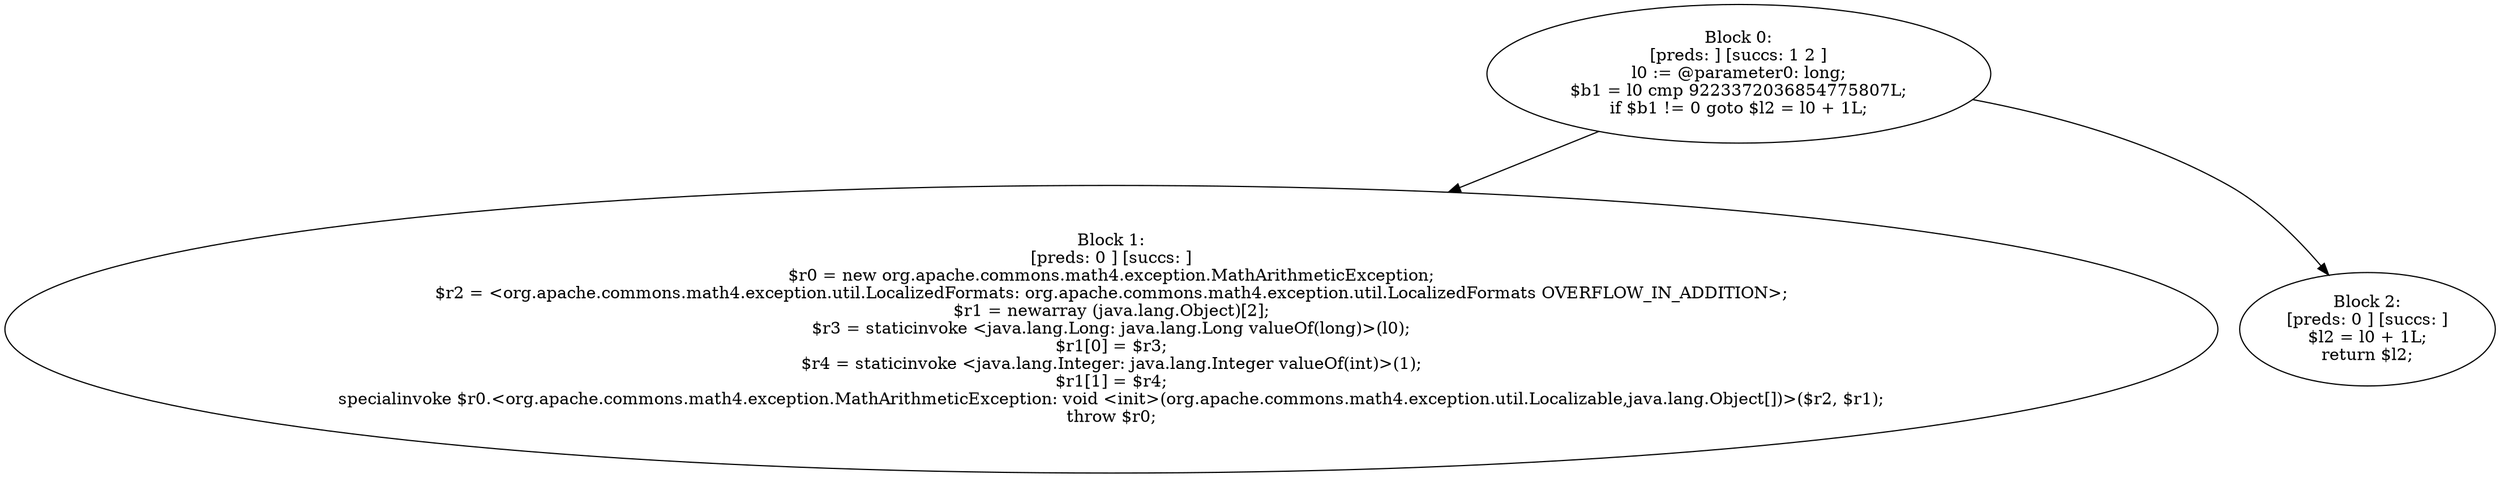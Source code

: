 digraph "unitGraph" {
    "Block 0:
[preds: ] [succs: 1 2 ]
l0 := @parameter0: long;
$b1 = l0 cmp 9223372036854775807L;
if $b1 != 0 goto $l2 = l0 + 1L;
"
    "Block 1:
[preds: 0 ] [succs: ]
$r0 = new org.apache.commons.math4.exception.MathArithmeticException;
$r2 = <org.apache.commons.math4.exception.util.LocalizedFormats: org.apache.commons.math4.exception.util.LocalizedFormats OVERFLOW_IN_ADDITION>;
$r1 = newarray (java.lang.Object)[2];
$r3 = staticinvoke <java.lang.Long: java.lang.Long valueOf(long)>(l0);
$r1[0] = $r3;
$r4 = staticinvoke <java.lang.Integer: java.lang.Integer valueOf(int)>(1);
$r1[1] = $r4;
specialinvoke $r0.<org.apache.commons.math4.exception.MathArithmeticException: void <init>(org.apache.commons.math4.exception.util.Localizable,java.lang.Object[])>($r2, $r1);
throw $r0;
"
    "Block 2:
[preds: 0 ] [succs: ]
$l2 = l0 + 1L;
return $l2;
"
    "Block 0:
[preds: ] [succs: 1 2 ]
l0 := @parameter0: long;
$b1 = l0 cmp 9223372036854775807L;
if $b1 != 0 goto $l2 = l0 + 1L;
"->"Block 1:
[preds: 0 ] [succs: ]
$r0 = new org.apache.commons.math4.exception.MathArithmeticException;
$r2 = <org.apache.commons.math4.exception.util.LocalizedFormats: org.apache.commons.math4.exception.util.LocalizedFormats OVERFLOW_IN_ADDITION>;
$r1 = newarray (java.lang.Object)[2];
$r3 = staticinvoke <java.lang.Long: java.lang.Long valueOf(long)>(l0);
$r1[0] = $r3;
$r4 = staticinvoke <java.lang.Integer: java.lang.Integer valueOf(int)>(1);
$r1[1] = $r4;
specialinvoke $r0.<org.apache.commons.math4.exception.MathArithmeticException: void <init>(org.apache.commons.math4.exception.util.Localizable,java.lang.Object[])>($r2, $r1);
throw $r0;
";
    "Block 0:
[preds: ] [succs: 1 2 ]
l0 := @parameter0: long;
$b1 = l0 cmp 9223372036854775807L;
if $b1 != 0 goto $l2 = l0 + 1L;
"->"Block 2:
[preds: 0 ] [succs: ]
$l2 = l0 + 1L;
return $l2;
";
}
